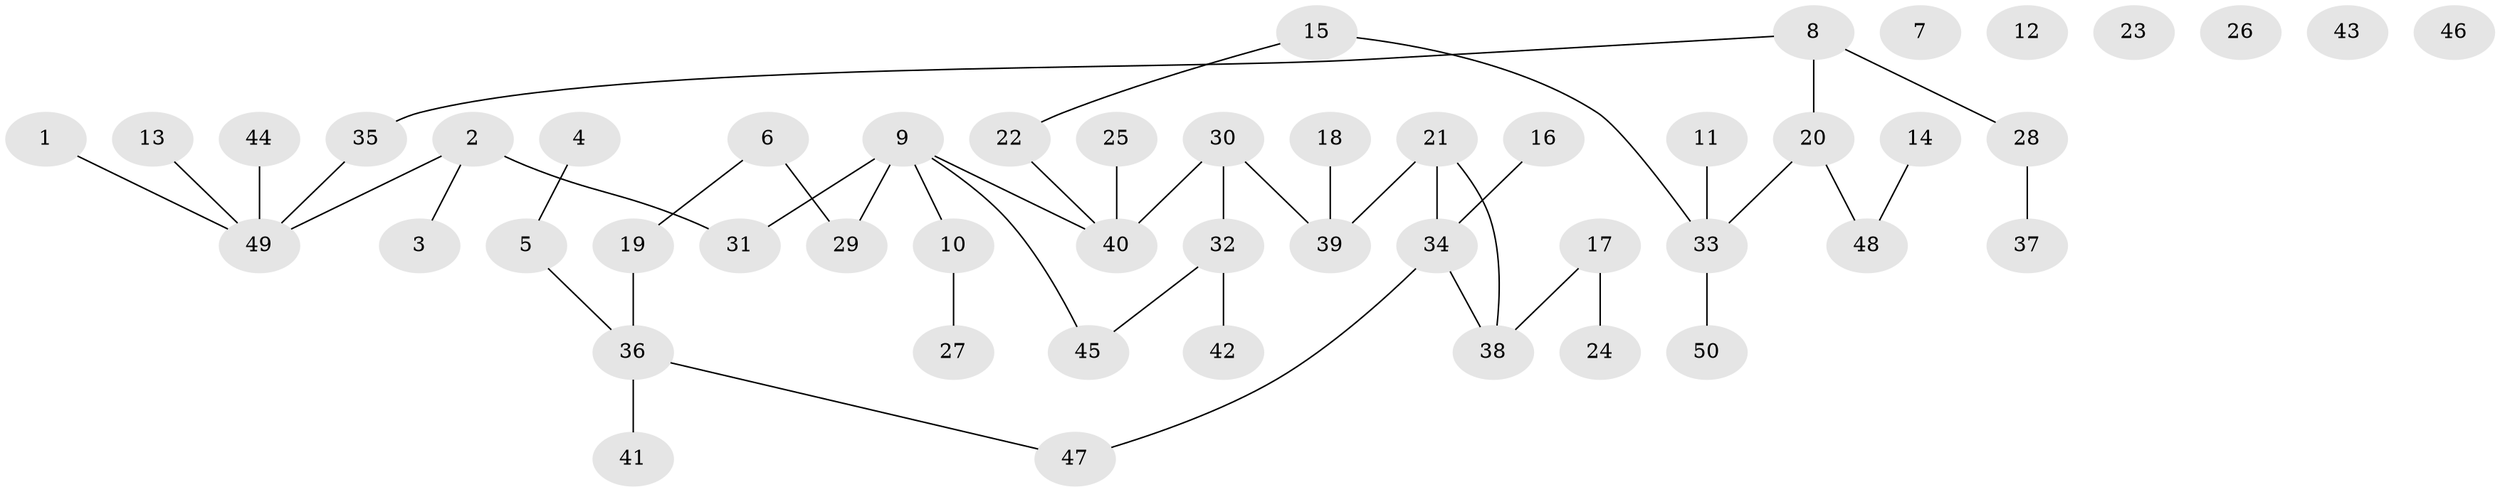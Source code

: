 // coarse degree distribution, {1: 0.29411764705882354, 2: 0.23529411764705882, 0: 0.17647058823529413, 3: 0.17647058823529413, 5: 0.058823529411764705, 4: 0.058823529411764705}
// Generated by graph-tools (version 1.1) at 2025/41/03/06/25 10:41:20]
// undirected, 50 vertices, 47 edges
graph export_dot {
graph [start="1"]
  node [color=gray90,style=filled];
  1;
  2;
  3;
  4;
  5;
  6;
  7;
  8;
  9;
  10;
  11;
  12;
  13;
  14;
  15;
  16;
  17;
  18;
  19;
  20;
  21;
  22;
  23;
  24;
  25;
  26;
  27;
  28;
  29;
  30;
  31;
  32;
  33;
  34;
  35;
  36;
  37;
  38;
  39;
  40;
  41;
  42;
  43;
  44;
  45;
  46;
  47;
  48;
  49;
  50;
  1 -- 49;
  2 -- 3;
  2 -- 31;
  2 -- 49;
  4 -- 5;
  5 -- 36;
  6 -- 19;
  6 -- 29;
  8 -- 20;
  8 -- 28;
  8 -- 35;
  9 -- 10;
  9 -- 29;
  9 -- 31;
  9 -- 40;
  9 -- 45;
  10 -- 27;
  11 -- 33;
  13 -- 49;
  14 -- 48;
  15 -- 22;
  15 -- 33;
  16 -- 34;
  17 -- 24;
  17 -- 38;
  18 -- 39;
  19 -- 36;
  20 -- 33;
  20 -- 48;
  21 -- 34;
  21 -- 38;
  21 -- 39;
  22 -- 40;
  25 -- 40;
  28 -- 37;
  30 -- 32;
  30 -- 39;
  30 -- 40;
  32 -- 42;
  32 -- 45;
  33 -- 50;
  34 -- 38;
  34 -- 47;
  35 -- 49;
  36 -- 41;
  36 -- 47;
  44 -- 49;
}
